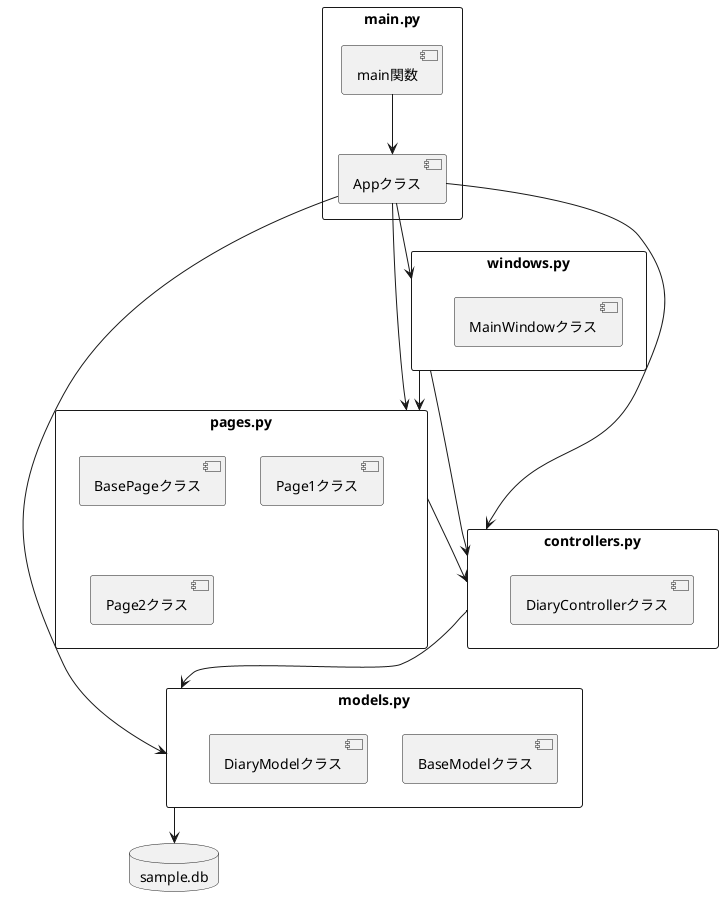 @startuml name
skinparam packageStyle rectangle

' モジュールをパッケージとして定義
package "main.py" {
    [main関数]
    [Appクラス]
}

package "controllers.py" {
    [DiaryControllerクラス]
}

package "models.py" {
    [BaseModelクラス]
    [DiaryModelクラス]
}

package "windows.py" {
    [MainWindowクラス]
}

package "pages.py" {
    [BasePageクラス]
    [Page1クラス]
    [Page2クラス]
}

database "sample.db" as DB

' 依存関係を定義
[main関数] --> [Appクラス]
[Appクラス] --> "controllers.py"
[Appクラス] --> "models.py"
[Appクラス] --> "windows.py"
[Appクラス] --> "pages.py"

"controllers.py" --> "models.py"
"windows.py" --> "controllers.py"
"windows.py" --> "pages.py"

"pages.py" --> "controllers.py"
"models.py" --> DB
@enduml
